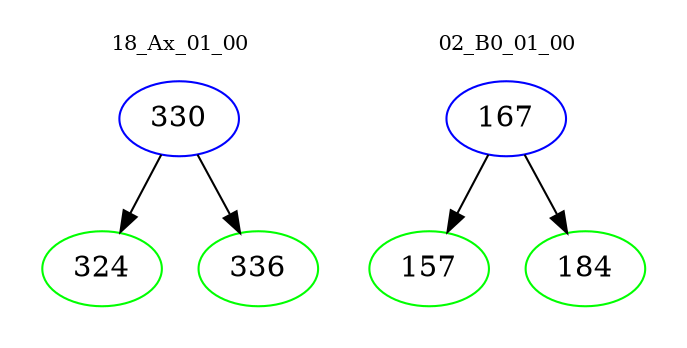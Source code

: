 digraph{
subgraph cluster_0 {
color = white
label = "18_Ax_01_00";
fontsize=10;
T0_330 [label="330", color="blue"]
T0_330 -> T0_324 [color="black"]
T0_324 [label="324", color="green"]
T0_330 -> T0_336 [color="black"]
T0_336 [label="336", color="green"]
}
subgraph cluster_1 {
color = white
label = "02_B0_01_00";
fontsize=10;
T1_167 [label="167", color="blue"]
T1_167 -> T1_157 [color="black"]
T1_157 [label="157", color="green"]
T1_167 -> T1_184 [color="black"]
T1_184 [label="184", color="green"]
}
}

